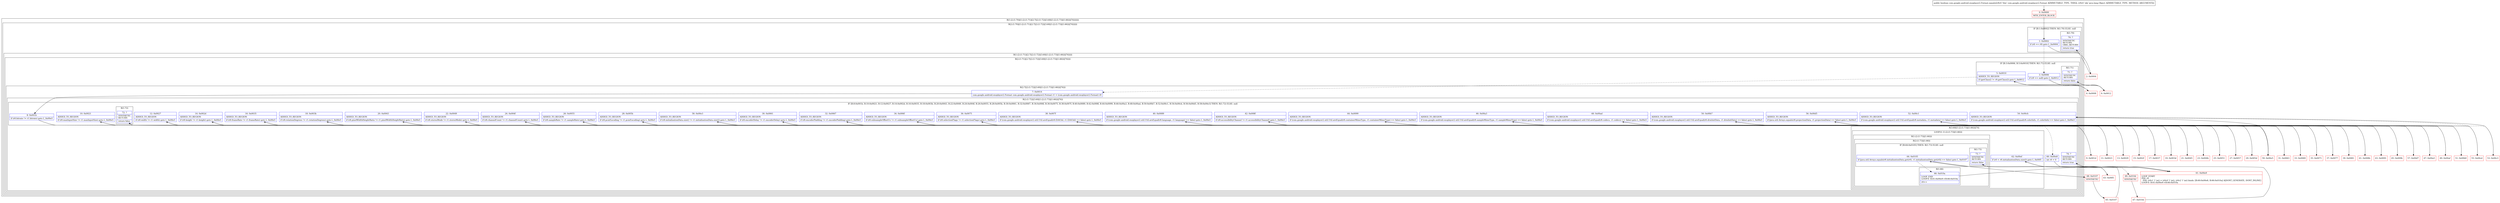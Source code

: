 digraph "CFG forcom.google.android.exoplayer2.Format.equals(Ljava\/lang\/Object;)Z" {
subgraph cluster_Region_121456882 {
label = "R(1:(2:(1:70)|(1:(2:(1:71)|(2:7|(2:(1:72)|(3:60|(1:(2:(1:73)|(1:66)))|74)))))))";
node [shape=record,color=blue];
subgraph cluster_Region_548778509 {
label = "R(2:(1:70)|(1:(2:(1:71)|(2:7|(2:(1:72)|(3:60|(1:(2:(1:73)|(1:66)))|74))))))";
node [shape=record,color=blue];
subgraph cluster_IfRegion_423308589 {
label = "IF [B:1:0x0002] THEN: R(1:70) ELSE: null";
node [shape=record,color=blue];
Node_1 [shape=record,label="{1\:\ 0x0002|if (r8 == r9) goto L_0x0004\l}"];
subgraph cluster_Region_1083998486 {
label = "R(1:70)";
node [shape=record,color=blue];
Node_70 [shape=record,label="{70\:\ ?|SYNTHETIC\lRETURN\lORIG_RETURN\l|return true\l}"];
}
}
subgraph cluster_Region_755710767 {
label = "R(1:(2:(1:71)|(2:7|(2:(1:72)|(3:60|(1:(2:(1:73)|(1:66)))|74)))))";
node [shape=record,color=blue];
subgraph cluster_Region_539214169 {
label = "R(2:(1:71)|(2:7|(2:(1:72)|(3:60|(1:(2:(1:73)|(1:66)))|74))))";
node [shape=record,color=blue];
subgraph cluster_IfRegion_1622266421 {
label = "IF [B:3:0x0006, B:5:0x0010] THEN: R(1:71) ELSE: null";
node [shape=record,color=blue];
Node_3 [shape=record,label="{3\:\ 0x0006|if (r9 == null) goto L_0x0012\l}"];
Node_5 [shape=record,label="{5\:\ 0x0010|ADDED_TO_REGION\l|if (getClass() != r9.getClass()) goto L_0x0012\l}"];
subgraph cluster_Region_1140943620 {
label = "R(1:71)";
node [shape=record,color=blue];
Node_71 [shape=record,label="{71\:\ ?|SYNTHETIC\lRETURN\l|return false\l}"];
}
}
subgraph cluster_Region_1685796803 {
label = "R(2:7|(2:(1:72)|(3:60|(1:(2:(1:73)|(1:66)))|74)))";
node [shape=record,color=blue];
Node_7 [shape=record,label="{7\:\ 0x0014|com.google.android.exoplayer2.Format com.google.android.exoplayer2.Format r1 = (com.google.android.exoplayer2.Format) r9\l}"];
subgraph cluster_Region_816308968 {
label = "R(2:(1:72)|(3:60|(1:(2:(1:73)|(1:66)))|74))";
node [shape=record,color=blue];
subgraph cluster_IfRegion_2106929191 {
label = "IF [B:8:0x001b, B:10:0x0021, B:12:0x0027, B:14:0x002d, B:16:0x0035, B:18:0x003b, B:20:0x0043, B:22:0x0049, B:24:0x004f, B:26:0x0055, B:28:0x005b, B:30:0x0061, B:32:0x0067, B:34:0x006f, B:36:0x0075, B:38:0x007f, B:40:0x0089, B:42:0x008f, B:44:0x0099, B:46:0x00a3, B:48:0x00ad, B:50:0x00b7, B:52:0x00c1, B:54:0x00cb, B:56:0x00d5, B:58:0x00e3] THEN: R(1:72) ELSE: null";
node [shape=record,color=blue];
Node_8 [shape=record,label="{8\:\ 0x001b|if (r8.bitrate != r1.bitrate) goto L_0x00e5\l}"];
Node_10 [shape=record,label="{10\:\ 0x0021|ADDED_TO_REGION\l|if (r8.maxInputSize != r1.maxInputSize) goto L_0x00e5\l}"];
Node_12 [shape=record,label="{12\:\ 0x0027|ADDED_TO_REGION\l|if (r8.width != r1.width) goto L_0x00e5\l}"];
Node_14 [shape=record,label="{14\:\ 0x002d|ADDED_TO_REGION\l|if (r8.height != r1.height) goto L_0x00e5\l}"];
Node_16 [shape=record,label="{16\:\ 0x0035|ADDED_TO_REGION\l|if (r8.frameRate != r1.frameRate) goto L_0x00e5\l}"];
Node_18 [shape=record,label="{18\:\ 0x003b|ADDED_TO_REGION\l|if (r8.rotationDegrees != r1.rotationDegrees) goto L_0x00e5\l}"];
Node_20 [shape=record,label="{20\:\ 0x0043|ADDED_TO_REGION\l|if (r8.pixelWidthHeightRatio != r1.pixelWidthHeightRatio) goto L_0x00e5\l}"];
Node_22 [shape=record,label="{22\:\ 0x0049|ADDED_TO_REGION\l|if (r8.stereoMode != r1.stereoMode) goto L_0x00e5\l}"];
Node_24 [shape=record,label="{24\:\ 0x004f|ADDED_TO_REGION\l|if (r8.channelCount != r1.channelCount) goto L_0x00e5\l}"];
Node_26 [shape=record,label="{26\:\ 0x0055|ADDED_TO_REGION\l|if (r8.sampleRate != r1.sampleRate) goto L_0x00e5\l}"];
Node_28 [shape=record,label="{28\:\ 0x005b|ADDED_TO_REGION\l|if (r8.pcmEncoding != r1.pcmEncoding) goto L_0x00e5\l}"];
Node_30 [shape=record,label="{30\:\ 0x0061|ADDED_TO_REGION\l|if (r8.encoderDelay != r1.encoderDelay) goto L_0x00e5\l}"];
Node_32 [shape=record,label="{32\:\ 0x0067|ADDED_TO_REGION\l|if (r8.encoderPadding != r1.encoderPadding) goto L_0x00e5\l}"];
Node_34 [shape=record,label="{34\:\ 0x006f|ADDED_TO_REGION\l|if (r8.subsampleOffsetUs != r1.subsampleOffsetUs) goto L_0x00e5\l}"];
Node_36 [shape=record,label="{36\:\ 0x0075|ADDED_TO_REGION\l|if (r8.selectionFlags != r1.selectionFlags) goto L_0x00e5\l}"];
Node_38 [shape=record,label="{38\:\ 0x007f|ADDED_TO_REGION\l|if (com.google.android.exoplayer2.util.Util.areEqual(r8.f2443id, r1.f2443id) == false) goto L_0x00e5\l}"];
Node_40 [shape=record,label="{40\:\ 0x0089|ADDED_TO_REGION\l|if (com.google.android.exoplayer2.util.Util.areEqual(r8.language, r1.language) == false) goto L_0x00e5\l}"];
Node_42 [shape=record,label="{42\:\ 0x008f|ADDED_TO_REGION\l|if (r8.accessibilityChannel != r1.accessibilityChannel) goto L_0x00e5\l}"];
Node_44 [shape=record,label="{44\:\ 0x0099|ADDED_TO_REGION\l|if (com.google.android.exoplayer2.util.Util.areEqual(r8.containerMimeType, r1.containerMimeType) == false) goto L_0x00e5\l}"];
Node_46 [shape=record,label="{46\:\ 0x00a3|ADDED_TO_REGION\l|if (com.google.android.exoplayer2.util.Util.areEqual(r8.sampleMimeType, r1.sampleMimeType) == false) goto L_0x00e5\l}"];
Node_48 [shape=record,label="{48\:\ 0x00ad|ADDED_TO_REGION\l|if (com.google.android.exoplayer2.util.Util.areEqual(r8.codecs, r1.codecs) == false) goto L_0x00e5\l}"];
Node_50 [shape=record,label="{50\:\ 0x00b7|ADDED_TO_REGION\l|if (com.google.android.exoplayer2.util.Util.areEqual(r8.drmInitData, r1.drmInitData) == false) goto L_0x00e5\l}"];
Node_52 [shape=record,label="{52\:\ 0x00c1|ADDED_TO_REGION\l|if (com.google.android.exoplayer2.util.Util.areEqual(r8.metadata, r1.metadata) == false) goto L_0x00e5\l}"];
Node_54 [shape=record,label="{54\:\ 0x00cb|ADDED_TO_REGION\l|if (com.google.android.exoplayer2.util.Util.areEqual(r8.colorInfo, r1.colorInfo) == false) goto L_0x00e5\l}"];
Node_56 [shape=record,label="{56\:\ 0x00d5|ADDED_TO_REGION\l|if (java.util.Arrays.equals(r8.projectionData, r1.projectionData) == false) goto L_0x00e5\l}"];
Node_58 [shape=record,label="{58\:\ 0x00e3|ADDED_TO_REGION\l|if (r8.initializationData.size() != r1.initializationData.size()) goto L_0x00e5\l}"];
subgraph cluster_Region_246469804 {
label = "R(1:72)";
node [shape=record,color=blue];
Node_72 [shape=record,label="{72\:\ ?|SYNTHETIC\lRETURN\l|return false\l}"];
}
}
subgraph cluster_Region_671370458 {
label = "R(3:60|(1:(2:(1:73)|(1:66)))|74)";
node [shape=record,color=blue];
Node_60 [shape=record,label="{60\:\ 0x00e8|int r0 = 0\l}"];
subgraph cluster_LoopRegion_360493878 {
label = "LOOP:0: (1:(2:(1:73)|(1:66)))";
node [shape=record,color=blue];
Node_62 [shape=record,label="{62\:\ 0x00ef|if (r0 \< r8.initializationData.size()) goto L_0x00f1\l}"];
subgraph cluster_Region_1627299637 {
label = "R(1:(2:(1:73)|(1:66)))";
node [shape=record,color=blue];
subgraph cluster_Region_795382117 {
label = "R(2:(1:73)|(1:66))";
node [shape=record,color=blue];
subgraph cluster_IfRegion_1037241873 {
label = "IF [B:64:0x0105] THEN: R(1:73) ELSE: null";
node [shape=record,color=blue];
Node_64 [shape=record,label="{64\:\ 0x0105|if (java.util.Arrays.equals(r8.initializationData.get(r0), r1.initializationData.get(r0)) == false) goto L_0x0107\l}"];
subgraph cluster_Region_542607042 {
label = "R(1:73)";
node [shape=record,color=blue];
Node_73 [shape=record,label="{73\:\ ?|SYNTHETIC\lRETURN\l|return false\l}"];
}
}
subgraph cluster_Region_1102884278 {
label = "R(1:66)";
node [shape=record,color=blue];
Node_66 [shape=record,label="{66\:\ 0x010a|LOOP_END\lLOOP:0: B:61:0x00e9\-\>B:66:0x010a\l|r0++\l}"];
}
}
}
}
Node_74 [shape=record,label="{74\:\ ?|SYNTHETIC\lRETURN\l|return true\l}"];
}
}
}
}
}
}
}
Node_0 [shape=record,color=red,label="{0\:\ 0x0000|MTH_ENTER_BLOCK\l}"];
Node_2 [shape=record,color=red,label="{2\:\ 0x0004}"];
Node_4 [shape=record,color=red,label="{4\:\ 0x0008}"];
Node_6 [shape=record,color=red,label="{6\:\ 0x0012}"];
Node_9 [shape=record,color=red,label="{9\:\ 0x001d}"];
Node_11 [shape=record,color=red,label="{11\:\ 0x0023}"];
Node_13 [shape=record,color=red,label="{13\:\ 0x0029}"];
Node_15 [shape=record,color=red,label="{15\:\ 0x002f}"];
Node_17 [shape=record,color=red,label="{17\:\ 0x0037}"];
Node_19 [shape=record,color=red,label="{19\:\ 0x003d}"];
Node_21 [shape=record,color=red,label="{21\:\ 0x0045}"];
Node_23 [shape=record,color=red,label="{23\:\ 0x004b}"];
Node_25 [shape=record,color=red,label="{25\:\ 0x0051}"];
Node_27 [shape=record,color=red,label="{27\:\ 0x0057}"];
Node_29 [shape=record,color=red,label="{29\:\ 0x005d}"];
Node_31 [shape=record,color=red,label="{31\:\ 0x0063}"];
Node_33 [shape=record,color=red,label="{33\:\ 0x0069}"];
Node_35 [shape=record,color=red,label="{35\:\ 0x0071}"];
Node_37 [shape=record,color=red,label="{37\:\ 0x0077}"];
Node_39 [shape=record,color=red,label="{39\:\ 0x0081}"];
Node_41 [shape=record,color=red,label="{41\:\ 0x008b}"];
Node_43 [shape=record,color=red,label="{43\:\ 0x0091}"];
Node_45 [shape=record,color=red,label="{45\:\ 0x009b}"];
Node_47 [shape=record,color=red,label="{47\:\ 0x00a5}"];
Node_49 [shape=record,color=red,label="{49\:\ 0x00af}"];
Node_51 [shape=record,color=red,label="{51\:\ 0x00b9}"];
Node_53 [shape=record,color=red,label="{53\:\ 0x00c3}"];
Node_55 [shape=record,color=red,label="{55\:\ 0x00cd}"];
Node_57 [shape=record,color=red,label="{57\:\ 0x00d7}"];
Node_59 [shape=record,color=red,label="{59\:\ 0x00e5}"];
Node_61 [shape=record,color=red,label="{61\:\ 0x00e9|LOOP_START\lPHI: r0 \l  PHI: (r0v1 'i' int) = (r0v0 'i' int), (r0v2 'i' int) binds: [B:60:0x00e8, B:66:0x010a] A[DONT_GENERATE, DONT_INLINE]\lLOOP:0: B:61:0x00e9\-\>B:66:0x010a\l}"];
Node_63 [shape=record,color=red,label="{63\:\ 0x00f1}"];
Node_65 [shape=record,color=red,label="{65\:\ 0x0107}"];
Node_67 [shape=record,color=red,label="{67\:\ 0x010d}"];
Node_68 [shape=record,color=red,label="{68\:\ 0x0107|SYNTHETIC\l}"];
Node_69 [shape=record,color=red,label="{69\:\ 0x010d|SYNTHETIC\l}"];
MethodNode[shape=record,label="{public boolean com.google.android.exoplayer2.Format.equals((r8v0 'this' com.google.android.exoplayer2.Format A[IMMUTABLE_TYPE, THIS]), (r9v0 'obj' java.lang.Object A[IMMUTABLE_TYPE, METHOD_ARGUMENT])) }"];
MethodNode -> Node_0;
Node_1 -> Node_2;
Node_1 -> Node_3[style=dashed];
Node_3 -> Node_4[style=dashed];
Node_3 -> Node_6;
Node_5 -> Node_6;
Node_5 -> Node_7[style=dashed];
Node_7 -> Node_8;
Node_8 -> Node_9[style=dashed];
Node_8 -> Node_59;
Node_10 -> Node_11[style=dashed];
Node_10 -> Node_59;
Node_12 -> Node_13[style=dashed];
Node_12 -> Node_59;
Node_14 -> Node_15[style=dashed];
Node_14 -> Node_59;
Node_16 -> Node_17[style=dashed];
Node_16 -> Node_59;
Node_18 -> Node_19[style=dashed];
Node_18 -> Node_59;
Node_20 -> Node_21[style=dashed];
Node_20 -> Node_59;
Node_22 -> Node_23[style=dashed];
Node_22 -> Node_59;
Node_24 -> Node_25[style=dashed];
Node_24 -> Node_59;
Node_26 -> Node_27[style=dashed];
Node_26 -> Node_59;
Node_28 -> Node_29[style=dashed];
Node_28 -> Node_59;
Node_30 -> Node_31[style=dashed];
Node_30 -> Node_59;
Node_32 -> Node_33[style=dashed];
Node_32 -> Node_59;
Node_34 -> Node_35[style=dashed];
Node_34 -> Node_59;
Node_36 -> Node_37[style=dashed];
Node_36 -> Node_59;
Node_38 -> Node_39[style=dashed];
Node_38 -> Node_59;
Node_40 -> Node_41[style=dashed];
Node_40 -> Node_59;
Node_42 -> Node_43[style=dashed];
Node_42 -> Node_59;
Node_44 -> Node_45[style=dashed];
Node_44 -> Node_59;
Node_46 -> Node_47[style=dashed];
Node_46 -> Node_59;
Node_48 -> Node_49[style=dashed];
Node_48 -> Node_59;
Node_50 -> Node_51[style=dashed];
Node_50 -> Node_59;
Node_52 -> Node_53[style=dashed];
Node_52 -> Node_59;
Node_54 -> Node_55[style=dashed];
Node_54 -> Node_59;
Node_56 -> Node_57[style=dashed];
Node_56 -> Node_59;
Node_58 -> Node_59;
Node_58 -> Node_60[style=dashed];
Node_60 -> Node_61;
Node_62 -> Node_63;
Node_62 -> Node_69[style=dashed];
Node_64 -> Node_66[style=dashed];
Node_64 -> Node_68;
Node_66 -> Node_61;
Node_0 -> Node_1;
Node_2 -> Node_70;
Node_4 -> Node_5;
Node_6 -> Node_71;
Node_9 -> Node_10;
Node_11 -> Node_12;
Node_13 -> Node_14;
Node_15 -> Node_16;
Node_17 -> Node_18;
Node_19 -> Node_20;
Node_21 -> Node_22;
Node_23 -> Node_24;
Node_25 -> Node_26;
Node_27 -> Node_28;
Node_29 -> Node_30;
Node_31 -> Node_32;
Node_33 -> Node_34;
Node_35 -> Node_36;
Node_37 -> Node_38;
Node_39 -> Node_40;
Node_41 -> Node_42;
Node_43 -> Node_44;
Node_45 -> Node_46;
Node_47 -> Node_48;
Node_49 -> Node_50;
Node_51 -> Node_52;
Node_53 -> Node_54;
Node_55 -> Node_56;
Node_57 -> Node_58;
Node_59 -> Node_72;
Node_61 -> Node_62;
Node_63 -> Node_64;
Node_65 -> Node_73;
Node_67 -> Node_74;
Node_68 -> Node_65;
Node_69 -> Node_67;
}

